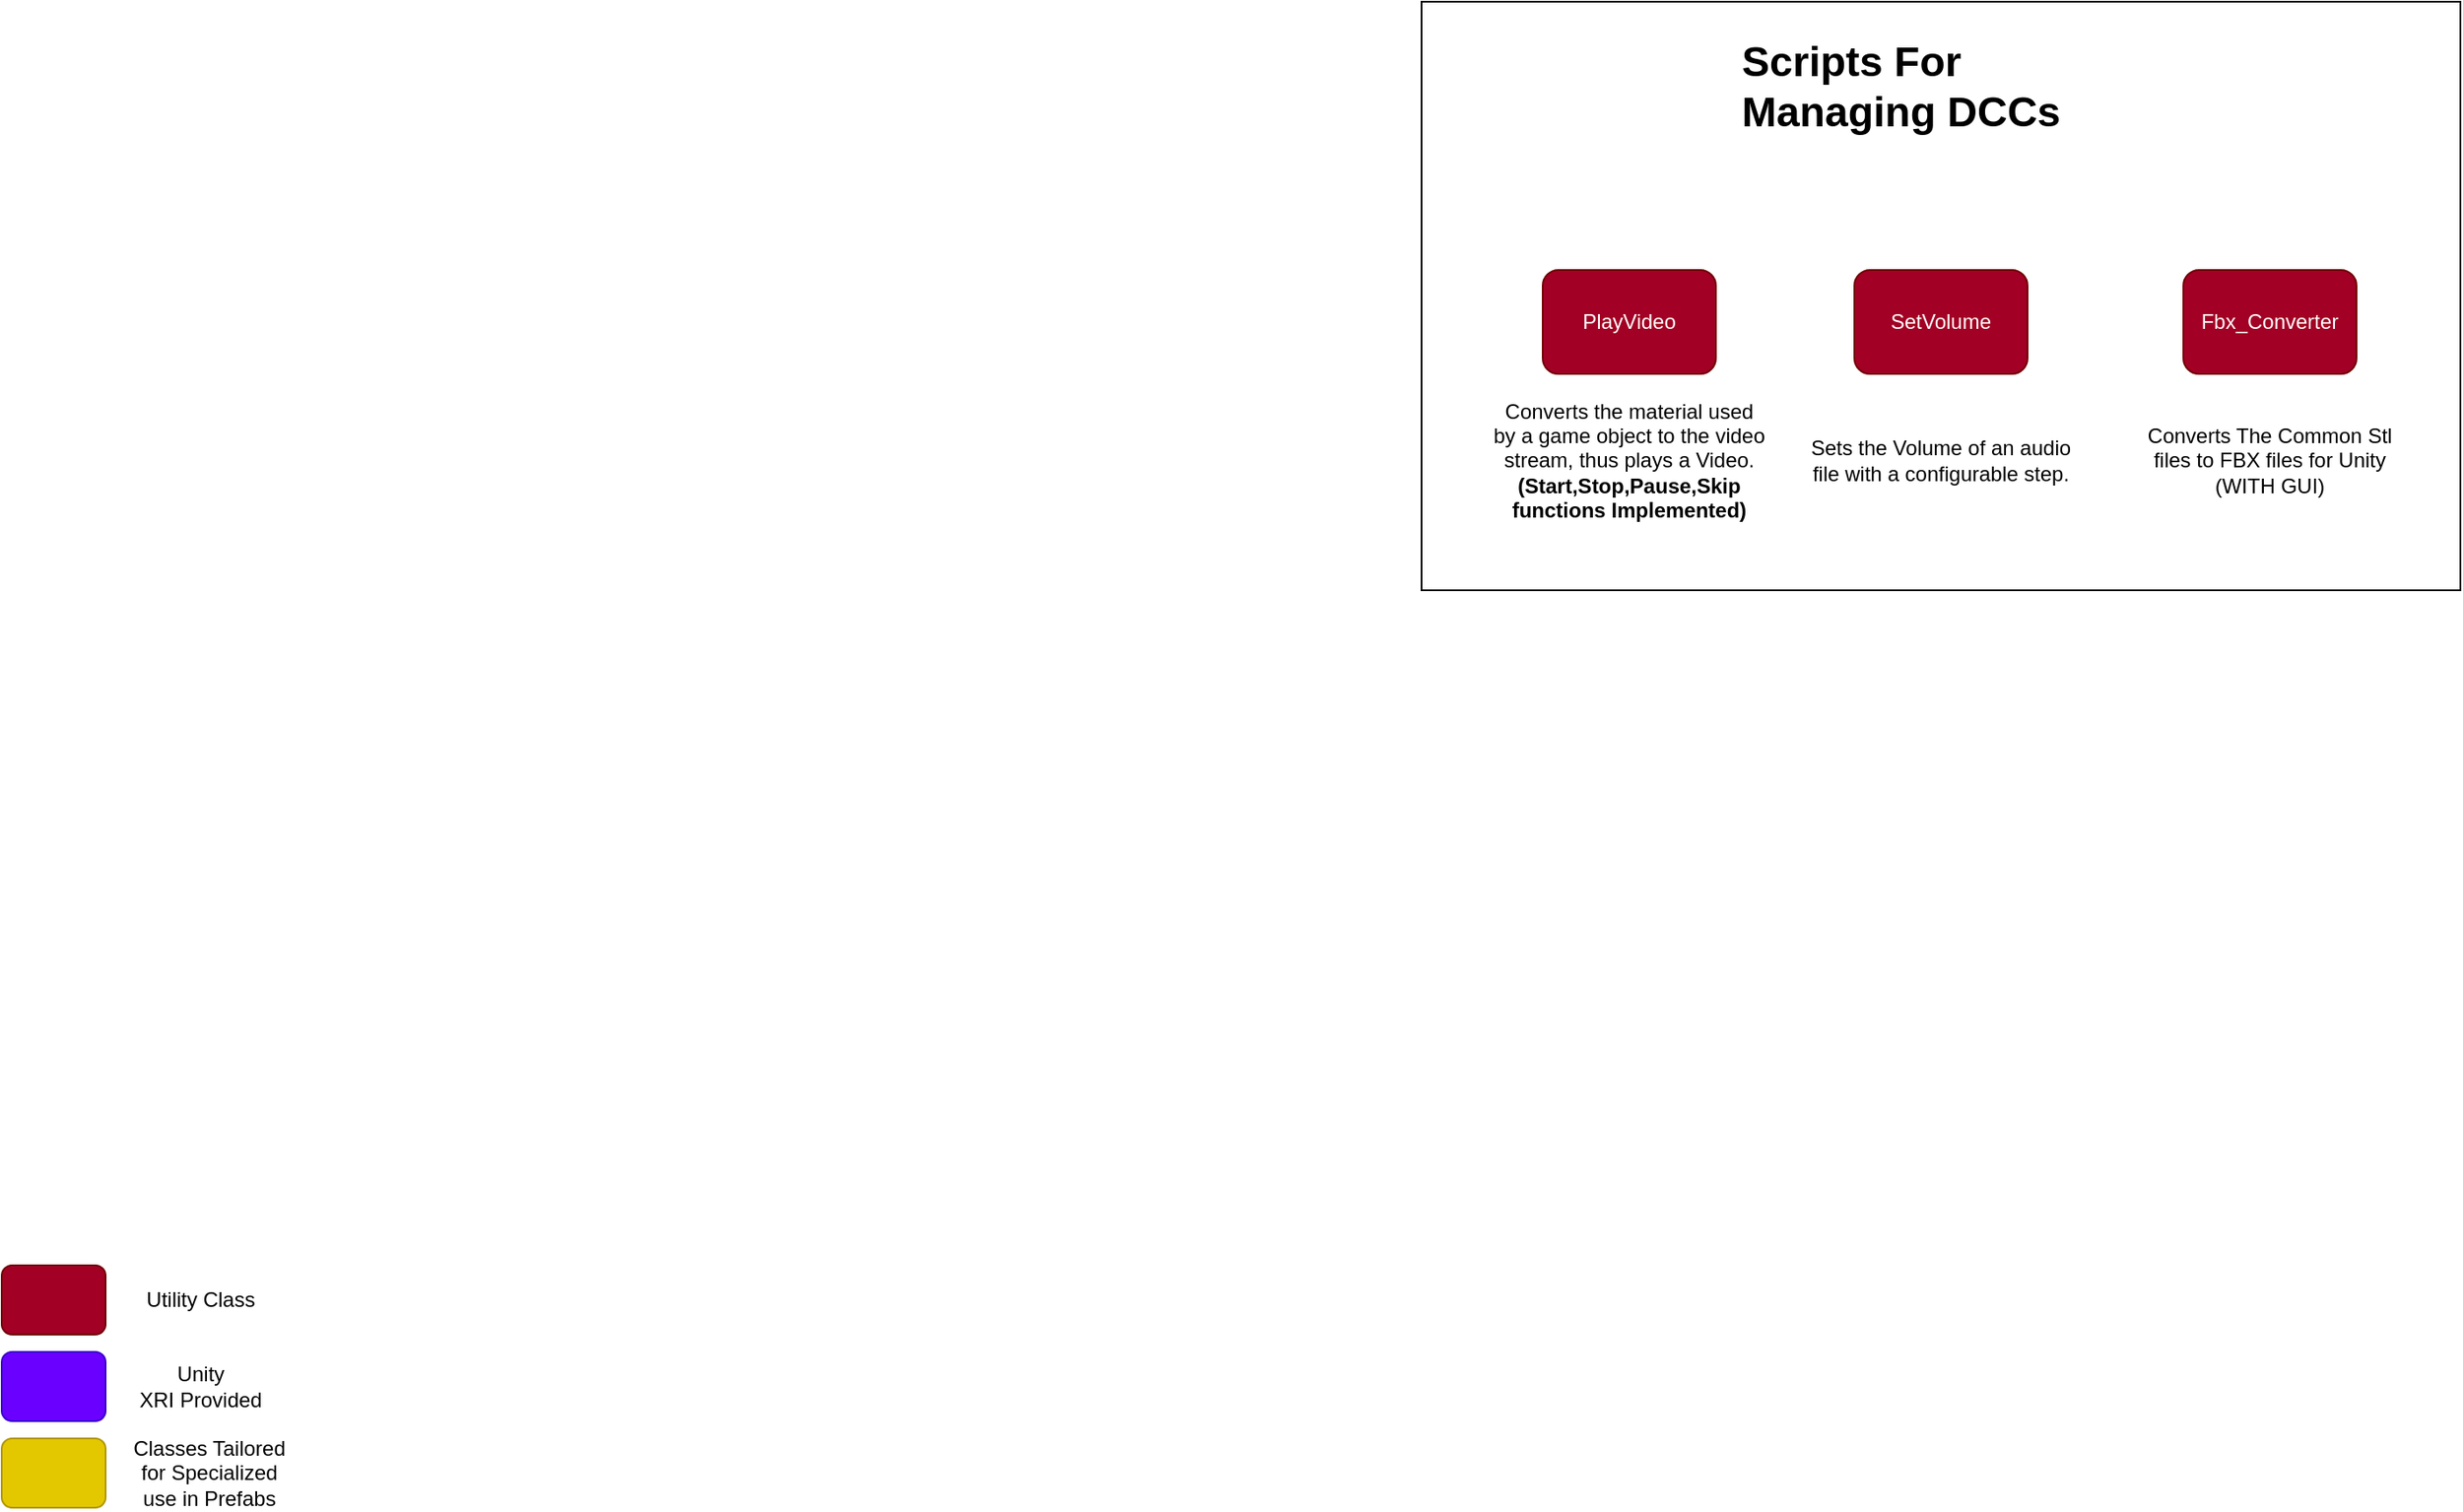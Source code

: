 <mxfile>
    <diagram id="kldG0cRUDw7tCzsneLL4" name="Page-1">
        <mxGraphModel dx="1662" dy="840" grid="1" gridSize="10" guides="1" tooltips="1" connect="1" arrows="1" fold="1" page="1" pageScale="1" pageWidth="2000" pageHeight="2000" math="0" shadow="0">
            <root>
                <mxCell id="0"/>
                <mxCell id="1" parent="0"/>
                <mxCell id="2" value="" style="rounded=0;whiteSpace=wrap;html=1;glass=0;fillStyle=solid;strokeColor=default;fillColor=default;gradientColor=none;gradientDirection=north;" vertex="1" parent="1">
                    <mxGeometry x="2170" y="80" width="600" height="340" as="geometry"/>
                </mxCell>
                <mxCell id="3" value="&lt;h1&gt;Scripts For Managing DCCs&lt;/h1&gt;" style="text;html=1;strokeColor=none;fillColor=none;spacing=5;spacingTop=-20;whiteSpace=wrap;overflow=hidden;rounded=0;glass=0;fillStyle=solid;" vertex="1" parent="1">
                    <mxGeometry x="2350" y="95" width="240" height="75" as="geometry"/>
                </mxCell>
                <mxCell id="4" value="PlayVideo" style="rounded=1;whiteSpace=wrap;html=1;glass=0;fillStyle=solid;strokeColor=default;fillColor=default;gradientColor=none;gradientDirection=north;" vertex="1" parent="1">
                    <mxGeometry x="2240" y="235" width="100" height="60" as="geometry"/>
                </mxCell>
                <mxCell id="5" value="Converts the material used by a game object to the video stream, thus plays a Video. &lt;b&gt;(Start,Stop,Pause,Skip functions Implemented)&lt;/b&gt;" style="text;html=1;strokeColor=none;fillColor=none;align=center;verticalAlign=middle;whiteSpace=wrap;rounded=0;" vertex="1" parent="1">
                    <mxGeometry x="2210" y="320" width="160" height="50" as="geometry"/>
                </mxCell>
                <mxCell id="6" value="SetVolume" style="rounded=1;whiteSpace=wrap;html=1;glass=0;fillStyle=solid;strokeColor=default;fillColor=default;gradientColor=none;gradientDirection=north;" vertex="1" parent="1">
                    <mxGeometry x="2420" y="235" width="100" height="60" as="geometry"/>
                </mxCell>
                <mxCell id="7" value="Sets the Volume of an audio file with a configurable step." style="text;html=1;strokeColor=none;fillColor=none;align=center;verticalAlign=middle;whiteSpace=wrap;rounded=0;" vertex="1" parent="1">
                    <mxGeometry x="2390" y="320" width="160" height="50" as="geometry"/>
                </mxCell>
                <mxCell id="8" value="Fbx_Converter" style="rounded=1;whiteSpace=wrap;html=1;glass=0;fillStyle=solid;strokeColor=default;fillColor=default;gradientColor=none;gradientDirection=north;" vertex="1" parent="1">
                    <mxGeometry x="2610" y="235" width="100" height="60" as="geometry"/>
                </mxCell>
                <mxCell id="9" value="Converts The Common Stl files to FBX files for Unity&lt;br&gt;(WITH GUI)" style="text;html=1;strokeColor=none;fillColor=none;align=center;verticalAlign=middle;whiteSpace=wrap;rounded=0;" vertex="1" parent="1">
                    <mxGeometry x="2580" y="320" width="160" height="50" as="geometry"/>
                </mxCell>
                <mxCell id="10" value="" style="rounded=0;whiteSpace=wrap;html=1;glass=0;fillStyle=solid;strokeColor=default;fillColor=default;gradientColor=none;gradientDirection=north;" vertex="1" parent="1">
                    <mxGeometry x="2170" y="80" width="600" height="340" as="geometry"/>
                </mxCell>
                <mxCell id="11" value="&lt;h1&gt;Scripts For Managing DCCs&lt;/h1&gt;" style="text;html=1;strokeColor=none;fillColor=none;spacing=5;spacingTop=-20;whiteSpace=wrap;overflow=hidden;rounded=0;glass=0;fillStyle=solid;" vertex="1" parent="1">
                    <mxGeometry x="2350" y="95" width="240" height="75" as="geometry"/>
                </mxCell>
                <mxCell id="12" value="PlayVideo" style="rounded=1;whiteSpace=wrap;html=1;glass=0;fillStyle=solid;strokeColor=#6F0000;fillColor=#a20025;gradientDirection=north;fontColor=#ffffff;" vertex="1" parent="1">
                    <mxGeometry x="2240" y="235" width="100" height="60" as="geometry"/>
                </mxCell>
                <mxCell id="13" value="Converts the material used by a game object to the video stream, thus plays a Video. &lt;b&gt;(Start,Stop,Pause,Skip functions Implemented)&lt;/b&gt;" style="text;html=1;strokeColor=none;fillColor=none;align=center;verticalAlign=middle;whiteSpace=wrap;rounded=0;" vertex="1" parent="1">
                    <mxGeometry x="2210" y="320" width="160" height="50" as="geometry"/>
                </mxCell>
                <mxCell id="14" value="SetVolume" style="rounded=1;whiteSpace=wrap;html=1;glass=0;fillStyle=solid;strokeColor=#6F0000;fillColor=#a20025;gradientDirection=north;fontColor=#ffffff;" vertex="1" parent="1">
                    <mxGeometry x="2420" y="235" width="100" height="60" as="geometry"/>
                </mxCell>
                <mxCell id="15" value="Sets the Volume of an audio file with a configurable step." style="text;html=1;strokeColor=none;fillColor=none;align=center;verticalAlign=middle;whiteSpace=wrap;rounded=0;" vertex="1" parent="1">
                    <mxGeometry x="2390" y="320" width="160" height="50" as="geometry"/>
                </mxCell>
                <mxCell id="16" value="Fbx_Converter" style="rounded=1;whiteSpace=wrap;html=1;glass=0;fillStyle=solid;strokeColor=#6F0000;fillColor=#a20025;gradientDirection=north;fontColor=#ffffff;" vertex="1" parent="1">
                    <mxGeometry x="2610" y="235" width="100" height="60" as="geometry"/>
                </mxCell>
                <mxCell id="17" value="Converts The Common Stl files to FBX files for Unity&lt;br&gt;(WITH GUI)" style="text;html=1;strokeColor=none;fillColor=none;align=center;verticalAlign=middle;whiteSpace=wrap;rounded=0;" vertex="1" parent="1">
                    <mxGeometry x="2580" y="320" width="160" height="50" as="geometry"/>
                </mxCell>
                <mxCell id="18" value="Classes Tailored for Specialized use in Prefabs" style="text;html=1;strokeColor=none;fillColor=none;align=center;verticalAlign=middle;whiteSpace=wrap;rounded=0;" vertex="1" parent="1">
                    <mxGeometry x="1420" y="915" width="100" height="30" as="geometry"/>
                </mxCell>
                <mxCell id="19" value="" style="rounded=1;whiteSpace=wrap;html=1;fillColor=#a20025;fontColor=#ffffff;strokeColor=#6F0000;" vertex="1" parent="1">
                    <mxGeometry x="1350" y="810" width="60" height="40" as="geometry"/>
                </mxCell>
                <mxCell id="20" value="Utility Class" style="text;html=1;strokeColor=none;fillColor=none;align=center;verticalAlign=middle;whiteSpace=wrap;rounded=0;" vertex="1" parent="1">
                    <mxGeometry x="1420" y="815" width="90" height="30" as="geometry"/>
                </mxCell>
                <mxCell id="21" value="Unity&lt;br&gt;XRI Provided" style="text;html=1;strokeColor=none;fillColor=none;align=center;verticalAlign=middle;whiteSpace=wrap;rounded=0;glass=0;" vertex="1" parent="1">
                    <mxGeometry x="1420" y="865" width="90" height="30" as="geometry"/>
                </mxCell>
                <mxCell id="22" value="" style="rounded=1;whiteSpace=wrap;html=1;fillColor=#6a00ff;fontColor=#ffffff;strokeColor=#3700CC;" vertex="1" parent="1">
                    <mxGeometry x="1350" y="860" width="60" height="40" as="geometry"/>
                </mxCell>
                <mxCell id="23" value="" style="rounded=1;whiteSpace=wrap;html=1;fillColor=#e3c800;fontColor=#000000;strokeColor=#B09500;" vertex="1" parent="1">
                    <mxGeometry x="1350" y="910" width="60" height="40" as="geometry"/>
                </mxCell>
            </root>
        </mxGraphModel>
    </diagram>
</mxfile>